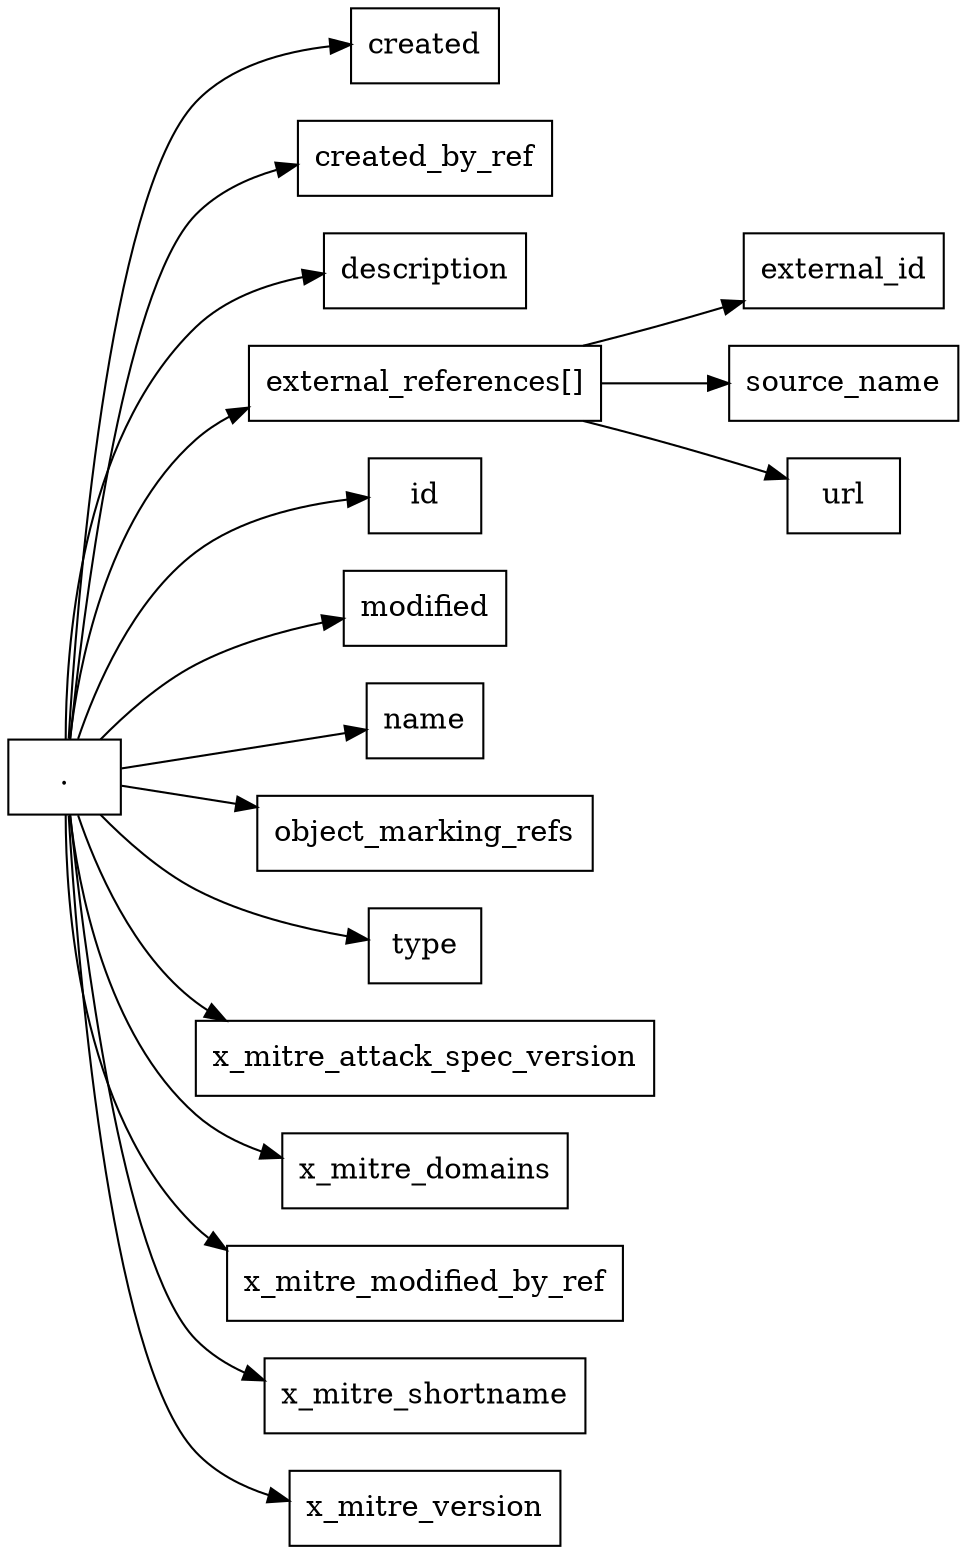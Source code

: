 digraph G {
    node [shape=box];
    edge [dir=forward];
    rankdir=LR;

    "faa84507-ed70-4837-9272-1158a82f906b" [label="."];
    "created" [label="created"];
    "created_by_ref" [label="created_by_ref"];
    "description" [label="description"];
    "external_references[]" [label="external_references[]"];
    "external_references[].external_id" [label="external_id"];
    "external_references[].source_name" [label="source_name"];
    "external_references[].url" [label="url"];
    "id" [label="id"];
    "modified" [label="modified"];
    "name" [label="name"];
    "object_marking_refs" [label="object_marking_refs"];
    "type" [label="type"];
    "x_mitre_attack_spec_version" [label="x_mitre_attack_spec_version"];
    "x_mitre_domains" [label="x_mitre_domains"];
    "x_mitre_modified_by_ref" [label="x_mitre_modified_by_ref"];
    "x_mitre_shortname" [label="x_mitre_shortname"];
    "x_mitre_version" [label="x_mitre_version"];

    "faa84507-ed70-4837-9272-1158a82f906b" -> "created";
    "faa84507-ed70-4837-9272-1158a82f906b" -> "created_by_ref";
    "faa84507-ed70-4837-9272-1158a82f906b" -> "description";
    "faa84507-ed70-4837-9272-1158a82f906b" -> "external_references[]";
    "faa84507-ed70-4837-9272-1158a82f906b" -> "id";
    "faa84507-ed70-4837-9272-1158a82f906b" -> "modified";
    "faa84507-ed70-4837-9272-1158a82f906b" -> "name";
    "faa84507-ed70-4837-9272-1158a82f906b" -> "object_marking_refs";
    "faa84507-ed70-4837-9272-1158a82f906b" -> "type";
    "faa84507-ed70-4837-9272-1158a82f906b" -> "x_mitre_attack_spec_version";
    "faa84507-ed70-4837-9272-1158a82f906b" -> "x_mitre_domains";
    "faa84507-ed70-4837-9272-1158a82f906b" -> "x_mitre_modified_by_ref";
    "faa84507-ed70-4837-9272-1158a82f906b" -> "x_mitre_shortname";
    "faa84507-ed70-4837-9272-1158a82f906b" -> "x_mitre_version";

    "external_references[]" -> "external_references[].external_id";
    "external_references[]" -> "external_references[].source_name";
    "external_references[]" -> "external_references[].url";
}